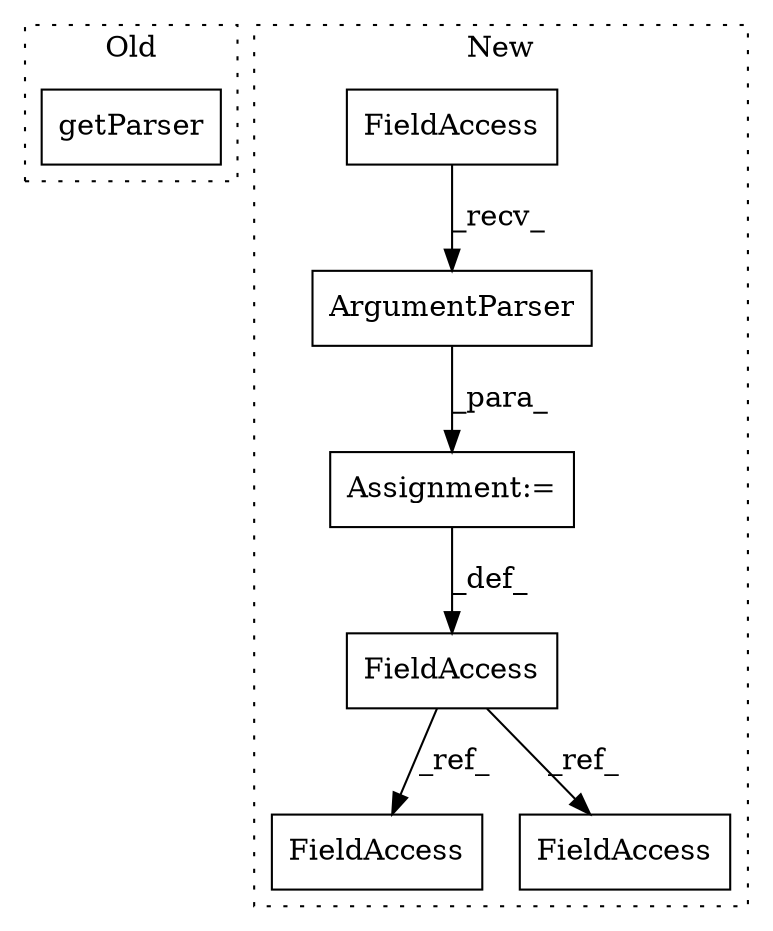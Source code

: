 digraph G {
subgraph cluster0 {
1 [label="getParser" a="32" s="821" l="11" shape="box"];
label = "Old";
style="dotted";
}
subgraph cluster1 {
2 [label="ArgumentParser" a="32" s="332" l="16" shape="box"];
3 [label="FieldAccess" a="22" s="323" l="8" shape="box"];
4 [label="FieldAccess" a="22" s="316" l="6" shape="box"];
5 [label="FieldAccess" a="22" s="531" l="6" shape="box"];
6 [label="FieldAccess" a="22" s="354" l="6" shape="box"];
7 [label="Assignment:=" a="7" s="322" l="1" shape="box"];
label = "New";
style="dotted";
}
2 -> 7 [label="_para_"];
3 -> 2 [label="_recv_"];
4 -> 6 [label="_ref_"];
4 -> 5 [label="_ref_"];
7 -> 4 [label="_def_"];
}